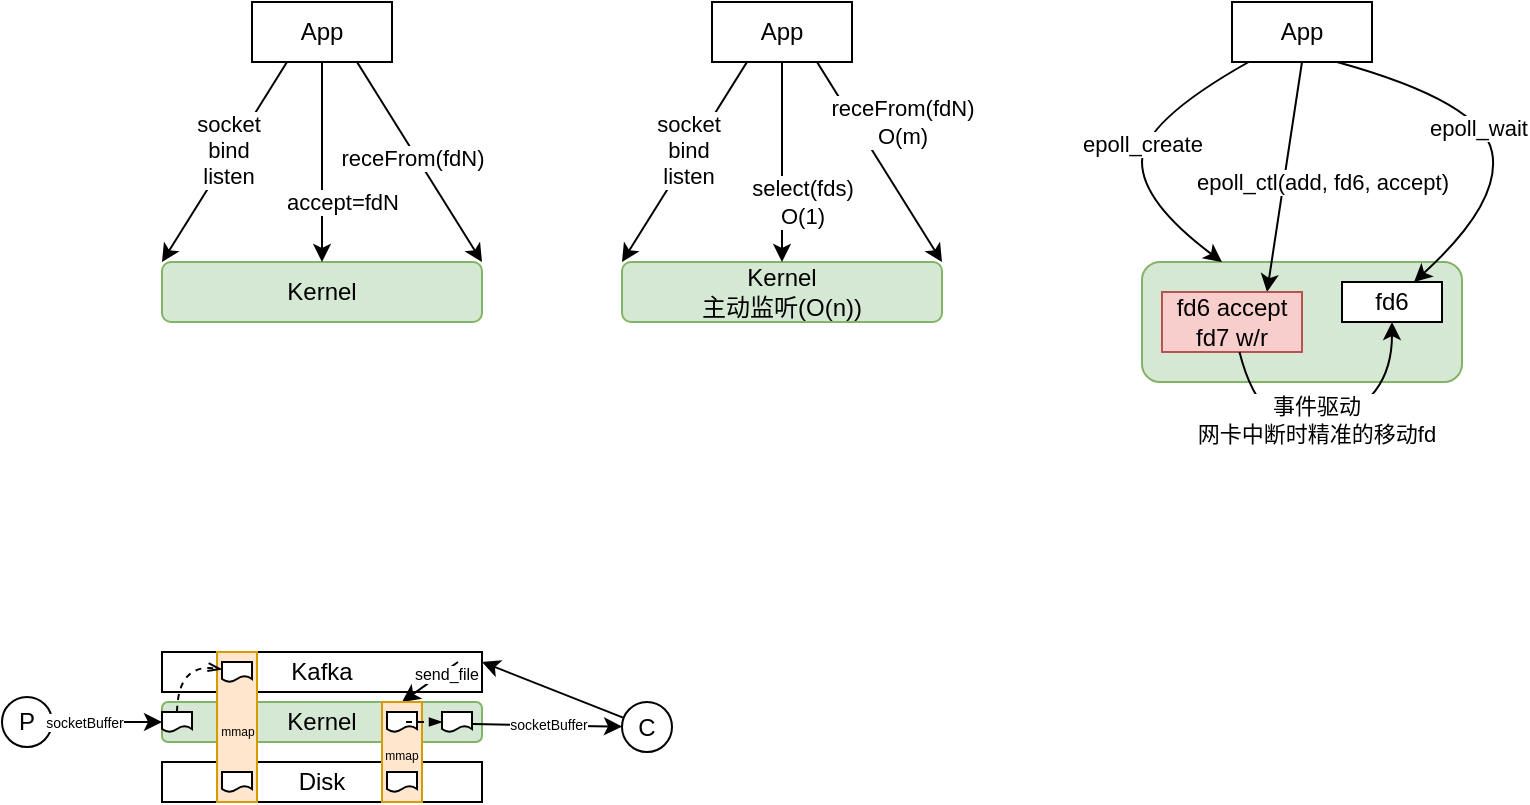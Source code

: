 <mxfile version="13.0.3" type="device"><diagram id="f2J-21RnhkUd2vcaPX3x" name="第 1 页"><mxGraphModel dx="541" dy="414" grid="1" gridSize="10" guides="1" tooltips="1" connect="1" arrows="1" fold="1" page="1" pageScale="1" pageWidth="827" pageHeight="1169" math="0" shadow="0"><root><mxCell id="0"/><mxCell id="1" parent="0"/><mxCell id="xVn5vEpQ4YgCaiPyFCjv-1" value="Kernel" style="rounded=1;whiteSpace=wrap;html=1;fillColor=#d5e8d4;strokeColor=#82b366;" vertex="1" parent="1"><mxGeometry x="120" y="380" width="160" height="30" as="geometry"/></mxCell><mxCell id="xVn5vEpQ4YgCaiPyFCjv-2" value="App" style="rounded=0;whiteSpace=wrap;html=1;" vertex="1" parent="1"><mxGeometry x="165" y="250" width="70" height="30" as="geometry"/></mxCell><mxCell id="xVn5vEpQ4YgCaiPyFCjv-3" value="" style="endArrow=classic;html=1;entryX=0;entryY=0;entryDx=0;entryDy=0;exitX=0.25;exitY=1;exitDx=0;exitDy=0;" edge="1" parent="1" source="xVn5vEpQ4YgCaiPyFCjv-2" target="xVn5vEpQ4YgCaiPyFCjv-1"><mxGeometry width="50" height="50" relative="1" as="geometry"><mxPoint x="50" y="340" as="sourcePoint"/><mxPoint x="100" y="290" as="targetPoint"/></mxGeometry></mxCell><mxCell id="xVn5vEpQ4YgCaiPyFCjv-4" value="socket&lt;br&gt;bind&lt;br&gt;listen" style="edgeLabel;html=1;align=center;verticalAlign=middle;resizable=0;points=[];" vertex="1" connectable="0" parent="xVn5vEpQ4YgCaiPyFCjv-3"><mxGeometry x="-0.112" y="-2" relative="1" as="geometry"><mxPoint as="offset"/></mxGeometry></mxCell><mxCell id="xVn5vEpQ4YgCaiPyFCjv-5" value="accept=fdN" style="endArrow=classic;html=1;exitX=0.5;exitY=1;exitDx=0;exitDy=0;" edge="1" parent="1" source="xVn5vEpQ4YgCaiPyFCjv-2" target="xVn5vEpQ4YgCaiPyFCjv-1"><mxGeometry x="0.4" y="10" width="50" height="50" relative="1" as="geometry"><mxPoint x="390" y="310" as="sourcePoint"/><mxPoint x="370" y="280" as="targetPoint"/><mxPoint as="offset"/></mxGeometry></mxCell><mxCell id="xVn5vEpQ4YgCaiPyFCjv-6" value="" style="endArrow=classic;html=1;exitX=0.75;exitY=1;exitDx=0;exitDy=0;entryX=1;entryY=0;entryDx=0;entryDy=0;" edge="1" parent="1" source="xVn5vEpQ4YgCaiPyFCjv-2" target="xVn5vEpQ4YgCaiPyFCjv-1"><mxGeometry width="50" height="50" relative="1" as="geometry"><mxPoint x="300" y="330" as="sourcePoint"/><mxPoint x="350" y="280" as="targetPoint"/></mxGeometry></mxCell><mxCell id="xVn5vEpQ4YgCaiPyFCjv-7" value="receFrom(fdN)" style="edgeLabel;html=1;align=center;verticalAlign=middle;resizable=0;points=[];" vertex="1" connectable="0" parent="xVn5vEpQ4YgCaiPyFCjv-6"><mxGeometry x="-0.062" y="-2" relative="1" as="geometry"><mxPoint as="offset"/></mxGeometry></mxCell><mxCell id="xVn5vEpQ4YgCaiPyFCjv-9" value="Kernel&lt;br&gt;主动监听(O(n))" style="rounded=1;whiteSpace=wrap;html=1;fillColor=#d5e8d4;strokeColor=#82b366;" vertex="1" parent="1"><mxGeometry x="350" y="380" width="160" height="30" as="geometry"/></mxCell><mxCell id="xVn5vEpQ4YgCaiPyFCjv-10" value="App" style="rounded=0;whiteSpace=wrap;html=1;" vertex="1" parent="1"><mxGeometry x="395" y="250" width="70" height="30" as="geometry"/></mxCell><mxCell id="xVn5vEpQ4YgCaiPyFCjv-11" value="" style="endArrow=classic;html=1;entryX=0;entryY=0;entryDx=0;entryDy=0;exitX=0.25;exitY=1;exitDx=0;exitDy=0;" edge="1" parent="1" source="xVn5vEpQ4YgCaiPyFCjv-10" target="xVn5vEpQ4YgCaiPyFCjv-9"><mxGeometry width="50" height="50" relative="1" as="geometry"><mxPoint x="280" y="340" as="sourcePoint"/><mxPoint x="330" y="290" as="targetPoint"/></mxGeometry></mxCell><mxCell id="xVn5vEpQ4YgCaiPyFCjv-12" value="socket&lt;br&gt;bind&lt;br&gt;listen" style="edgeLabel;html=1;align=center;verticalAlign=middle;resizable=0;points=[];" vertex="1" connectable="0" parent="xVn5vEpQ4YgCaiPyFCjv-11"><mxGeometry x="-0.112" y="-2" relative="1" as="geometry"><mxPoint as="offset"/></mxGeometry></mxCell><mxCell id="xVn5vEpQ4YgCaiPyFCjv-13" value="select(fds)&lt;br&gt;O(1)" style="endArrow=classic;html=1;exitX=0.5;exitY=1;exitDx=0;exitDy=0;" edge="1" parent="1" source="xVn5vEpQ4YgCaiPyFCjv-10" target="xVn5vEpQ4YgCaiPyFCjv-9"><mxGeometry x="0.4" y="10" width="50" height="50" relative="1" as="geometry"><mxPoint x="620" y="310" as="sourcePoint"/><mxPoint x="600" y="280" as="targetPoint"/><mxPoint as="offset"/></mxGeometry></mxCell><mxCell id="xVn5vEpQ4YgCaiPyFCjv-14" value="" style="endArrow=classic;html=1;exitX=0.75;exitY=1;exitDx=0;exitDy=0;entryX=1;entryY=0;entryDx=0;entryDy=0;" edge="1" parent="1" source="xVn5vEpQ4YgCaiPyFCjv-10" target="xVn5vEpQ4YgCaiPyFCjv-9"><mxGeometry width="50" height="50" relative="1" as="geometry"><mxPoint x="530" y="330" as="sourcePoint"/><mxPoint x="580" y="280" as="targetPoint"/></mxGeometry></mxCell><mxCell id="xVn5vEpQ4YgCaiPyFCjv-15" value="receFrom(fdN)&lt;br&gt;O(m)" style="edgeLabel;html=1;align=center;verticalAlign=middle;resizable=0;points=[];" vertex="1" connectable="0" parent="xVn5vEpQ4YgCaiPyFCjv-14"><mxGeometry x="-0.062" y="-2" relative="1" as="geometry"><mxPoint x="14.82" y="-18.06" as="offset"/></mxGeometry></mxCell><mxCell id="xVn5vEpQ4YgCaiPyFCjv-16" value="" style="rounded=1;whiteSpace=wrap;html=1;fillColor=#d5e8d4;strokeColor=#82b366;" vertex="1" parent="1"><mxGeometry x="610" y="380" width="160" height="60" as="geometry"/></mxCell><mxCell id="xVn5vEpQ4YgCaiPyFCjv-17" value="App" style="rounded=0;whiteSpace=wrap;html=1;" vertex="1" parent="1"><mxGeometry x="655" y="250" width="70" height="30" as="geometry"/></mxCell><mxCell id="xVn5vEpQ4YgCaiPyFCjv-20" value="epoll_ctl(add, fd6, accept)" style="endArrow=classic;html=1;exitX=0.5;exitY=1;exitDx=0;exitDy=0;entryX=0.75;entryY=0;entryDx=0;entryDy=0;" edge="1" parent="1" source="xVn5vEpQ4YgCaiPyFCjv-17" target="xVn5vEpQ4YgCaiPyFCjv-23"><mxGeometry x="-0.006" y="19" width="50" height="50" relative="1" as="geometry"><mxPoint x="880" y="310" as="sourcePoint"/><mxPoint x="860" y="280" as="targetPoint"/><mxPoint as="offset"/></mxGeometry></mxCell><mxCell id="xVn5vEpQ4YgCaiPyFCjv-23" value="fd6 accept&lt;br&gt;fd7 w/r" style="rounded=0;whiteSpace=wrap;html=1;fillColor=#f8cecc;strokeColor=#b85450;" vertex="1" parent="1"><mxGeometry x="620" y="395" width="70" height="30" as="geometry"/></mxCell><mxCell id="xVn5vEpQ4YgCaiPyFCjv-24" value="fd6" style="rounded=0;whiteSpace=wrap;html=1;" vertex="1" parent="1"><mxGeometry x="710" y="390" width="50" height="20" as="geometry"/></mxCell><mxCell id="xVn5vEpQ4YgCaiPyFCjv-25" value="" style="curved=1;endArrow=classic;html=1;entryX=0.25;entryY=0;entryDx=0;entryDy=0;" edge="1" parent="1" source="xVn5vEpQ4YgCaiPyFCjv-17" target="xVn5vEpQ4YgCaiPyFCjv-16"><mxGeometry width="50" height="50" relative="1" as="geometry"><mxPoint x="560" y="310" as="sourcePoint"/><mxPoint x="610" y="260" as="targetPoint"/><Array as="points"><mxPoint x="610" y="310"/><mxPoint x="610" y="350"/></Array></mxGeometry></mxCell><mxCell id="xVn5vEpQ4YgCaiPyFCjv-26" value="epoll_create" style="edgeLabel;html=1;align=center;verticalAlign=middle;resizable=0;points=[];" vertex="1" connectable="0" parent="xVn5vEpQ4YgCaiPyFCjv-25"><mxGeometry x="-0.191" y="11" relative="1" as="geometry"><mxPoint x="-11" y="11" as="offset"/></mxGeometry></mxCell><mxCell id="xVn5vEpQ4YgCaiPyFCjv-27" value="" style="curved=1;endArrow=classic;html=1;exitX=0.75;exitY=1;exitDx=0;exitDy=0;" edge="1" parent="1" source="xVn5vEpQ4YgCaiPyFCjv-17" target="xVn5vEpQ4YgCaiPyFCjv-24"><mxGeometry width="50" height="50" relative="1" as="geometry"><mxPoint x="780" y="310" as="sourcePoint"/><mxPoint x="830" y="260" as="targetPoint"/><Array as="points"><mxPoint x="780" y="300"/><mxPoint x="790" y="350"/></Array></mxGeometry></mxCell><mxCell id="xVn5vEpQ4YgCaiPyFCjv-28" value="epoll_wait" style="edgeLabel;html=1;align=center;verticalAlign=middle;resizable=0;points=[];" vertex="1" connectable="0" parent="xVn5vEpQ4YgCaiPyFCjv-27"><mxGeometry x="-0.19" y="-13" relative="1" as="geometry"><mxPoint x="11" y="10" as="offset"/></mxGeometry></mxCell><mxCell id="xVn5vEpQ4YgCaiPyFCjv-29" value="" style="curved=1;endArrow=classic;html=1;" edge="1" parent="1" source="xVn5vEpQ4YgCaiPyFCjv-23" target="xVn5vEpQ4YgCaiPyFCjv-24"><mxGeometry width="50" height="50" relative="1" as="geometry"><mxPoint x="670" y="500" as="sourcePoint"/><mxPoint x="720" y="450" as="targetPoint"/><Array as="points"><mxPoint x="670" y="470"/><mxPoint x="735" y="450"/></Array></mxGeometry></mxCell><mxCell id="xVn5vEpQ4YgCaiPyFCjv-30" value="事件驱动&lt;br&gt;网卡中断时精准的移动fd" style="edgeLabel;html=1;align=center;verticalAlign=middle;resizable=0;points=[];" vertex="1" connectable="0" parent="xVn5vEpQ4YgCaiPyFCjv-29"><mxGeometry x="-0.027" y="3" relative="1" as="geometry"><mxPoint as="offset"/></mxGeometry></mxCell><mxCell id="xVn5vEpQ4YgCaiPyFCjv-31" value="Kernel" style="rounded=1;whiteSpace=wrap;html=1;fillColor=#d5e8d4;strokeColor=#82b366;" vertex="1" parent="1"><mxGeometry x="120" y="600" width="160" height="20" as="geometry"/></mxCell><mxCell id="xVn5vEpQ4YgCaiPyFCjv-32" value="Kafka" style="rounded=0;whiteSpace=wrap;html=1;" vertex="1" parent="1"><mxGeometry x="120" y="575" width="160" height="20" as="geometry"/></mxCell><mxCell id="xVn5vEpQ4YgCaiPyFCjv-33" value="Disk" style="rounded=0;whiteSpace=wrap;html=1;" vertex="1" parent="1"><mxGeometry x="120" y="630" width="160" height="20" as="geometry"/></mxCell><mxCell id="xVn5vEpQ4YgCaiPyFCjv-34" value="&lt;font style=&quot;font-size: 6px&quot;&gt;mmap&lt;/font&gt;" style="rounded=0;whiteSpace=wrap;html=1;fillColor=#ffe6cc;strokeColor=#d79b00;" vertex="1" parent="1"><mxGeometry x="147.5" y="575" width="20" height="75" as="geometry"/></mxCell><mxCell id="xVn5vEpQ4YgCaiPyFCjv-35" value="P" style="ellipse;whiteSpace=wrap;html=1;aspect=fixed;" vertex="1" parent="1"><mxGeometry x="40" y="597.5" width="25" height="25" as="geometry"/></mxCell><mxCell id="xVn5vEpQ4YgCaiPyFCjv-36" value="C" style="ellipse;whiteSpace=wrap;html=1;aspect=fixed;" vertex="1" parent="1"><mxGeometry x="350" y="600" width="25" height="25" as="geometry"/></mxCell><mxCell id="xVn5vEpQ4YgCaiPyFCjv-37" value="" style="endArrow=classic;html=1;entryX=0;entryY=0.5;entryDx=0;entryDy=0;" edge="1" parent="1" source="xVn5vEpQ4YgCaiPyFCjv-35" target="xVn5vEpQ4YgCaiPyFCjv-31"><mxGeometry width="50" height="50" relative="1" as="geometry"><mxPoint x="70" y="580" as="sourcePoint"/><mxPoint x="120" y="530" as="targetPoint"/></mxGeometry></mxCell><mxCell id="xVn5vEpQ4YgCaiPyFCjv-46" value="&lt;font style=&quot;font-size: 7px&quot;&gt;socketBuffer&lt;/font&gt;" style="edgeLabel;html=1;align=center;verticalAlign=middle;resizable=0;points=[];fontSize=8;" vertex="1" connectable="0" parent="xVn5vEpQ4YgCaiPyFCjv-37"><mxGeometry x="-0.429" relative="1" as="geometry"><mxPoint as="offset"/></mxGeometry></mxCell><mxCell id="xVn5vEpQ4YgCaiPyFCjv-38" value="" style="shape=document;whiteSpace=wrap;html=1;boundedLbl=1;" vertex="1" parent="1"><mxGeometry x="150" y="580" width="15" height="10" as="geometry"/></mxCell><mxCell id="xVn5vEpQ4YgCaiPyFCjv-41" value="" style="endArrow=classic;html=1;exitX=0.657;exitY=0.593;exitDx=0;exitDy=0;exitPerimeter=0;" edge="1" parent="1" source="xVn5vEpQ4YgCaiPyFCjv-40" target="xVn5vEpQ4YgCaiPyFCjv-36"><mxGeometry width="50" height="50" relative="1" as="geometry"><mxPoint x="300" y="680" as="sourcePoint"/><mxPoint x="350" y="630" as="targetPoint"/></mxGeometry></mxCell><mxCell id="xVn5vEpQ4YgCaiPyFCjv-42" value="&lt;font style=&quot;font-size: 7px&quot;&gt;socketBuffer&lt;/font&gt;" style="edgeLabel;html=1;align=center;verticalAlign=middle;resizable=0;points=[];" vertex="1" connectable="0" parent="xVn5vEpQ4YgCaiPyFCjv-41"><mxGeometry x="0.079" y="2" relative="1" as="geometry"><mxPoint as="offset"/></mxGeometry></mxCell><mxCell id="xVn5vEpQ4YgCaiPyFCjv-45" value="" style="endArrow=classic;html=1;fontSize=8;entryX=1;entryY=0.25;entryDx=0;entryDy=0;" edge="1" parent="1" source="xVn5vEpQ4YgCaiPyFCjv-36" target="xVn5vEpQ4YgCaiPyFCjv-32"><mxGeometry width="50" height="50" relative="1" as="geometry"><mxPoint x="350" y="580" as="sourcePoint"/><mxPoint x="400" y="530" as="targetPoint"/></mxGeometry></mxCell><mxCell id="xVn5vEpQ4YgCaiPyFCjv-48" value="" style="shape=document;whiteSpace=wrap;html=1;boundedLbl=1;" vertex="1" parent="1"><mxGeometry x="120" y="605" width="15" height="10" as="geometry"/></mxCell><mxCell id="xVn5vEpQ4YgCaiPyFCjv-50" value="" style="curved=1;endArrow=openThin;html=1;fontSize=8;exitX=0.5;exitY=0;exitDx=0;exitDy=0;dashed=1;endFill=0;endSize=5;" edge="1" parent="1" source="xVn5vEpQ4YgCaiPyFCjv-48" target="xVn5vEpQ4YgCaiPyFCjv-38"><mxGeometry width="50" height="50" relative="1" as="geometry"><mxPoint x="90" y="580" as="sourcePoint"/><mxPoint x="140" y="530" as="targetPoint"/><Array as="points"><mxPoint x="128" y="580"/></Array></mxGeometry></mxCell><mxCell id="xVn5vEpQ4YgCaiPyFCjv-51" value="" style="shape=document;whiteSpace=wrap;html=1;boundedLbl=1;" vertex="1" parent="1"><mxGeometry x="150" y="635" width="15" height="10" as="geometry"/></mxCell><mxCell id="xVn5vEpQ4YgCaiPyFCjv-54" value="" style="endArrow=classic;html=1;entryX=0.5;entryY=0;entryDx=0;entryDy=0;" edge="1" parent="1" target="xVn5vEpQ4YgCaiPyFCjv-53"><mxGeometry width="50" height="50" relative="1" as="geometry"><mxPoint x="268" y="580" as="sourcePoint"/><mxPoint x="267.5" y="605" as="targetPoint"/></mxGeometry></mxCell><mxCell id="xVn5vEpQ4YgCaiPyFCjv-55" value="send_file" style="edgeLabel;html=1;align=center;verticalAlign=middle;resizable=0;points=[];fontSize=8;" vertex="1" connectable="0" parent="xVn5vEpQ4YgCaiPyFCjv-54"><mxGeometry x="-0.474" y="1" relative="1" as="geometry"><mxPoint as="offset"/></mxGeometry></mxCell><mxCell id="xVn5vEpQ4YgCaiPyFCjv-53" value="&lt;font style=&quot;font-size: 6px&quot;&gt;mmap&lt;/font&gt;" style="rounded=0;whiteSpace=wrap;html=1;fillColor=#ffe6cc;strokeColor=#d79b00;" vertex="1" parent="1"><mxGeometry x="230" y="600" width="20" height="50" as="geometry"/></mxCell><mxCell id="xVn5vEpQ4YgCaiPyFCjv-52" value="" style="shape=document;whiteSpace=wrap;html=1;boundedLbl=1;" vertex="1" parent="1"><mxGeometry x="232.5" y="635" width="15" height="10" as="geometry"/></mxCell><mxCell id="xVn5vEpQ4YgCaiPyFCjv-40" value="" style="shape=document;whiteSpace=wrap;html=1;boundedLbl=1;" vertex="1" parent="1"><mxGeometry x="260" y="605" width="15" height="10" as="geometry"/></mxCell><mxCell id="xVn5vEpQ4YgCaiPyFCjv-57" value="" style="shape=document;whiteSpace=wrap;html=1;boundedLbl=1;" vertex="1" parent="1"><mxGeometry x="232.5" y="605" width="15" height="10" as="geometry"/></mxCell><mxCell id="xVn5vEpQ4YgCaiPyFCjv-59" value="" style="endArrow=blockThin;html=1;dashed=1;fontSize=8;endFill=1;endSize=4;" edge="1" parent="1" target="xVn5vEpQ4YgCaiPyFCjv-40"><mxGeometry width="50" height="50" relative="1" as="geometry"><mxPoint x="242" y="610" as="sourcePoint"/><mxPoint x="340" y="640" as="targetPoint"/></mxGeometry></mxCell></root></mxGraphModel></diagram></mxfile>